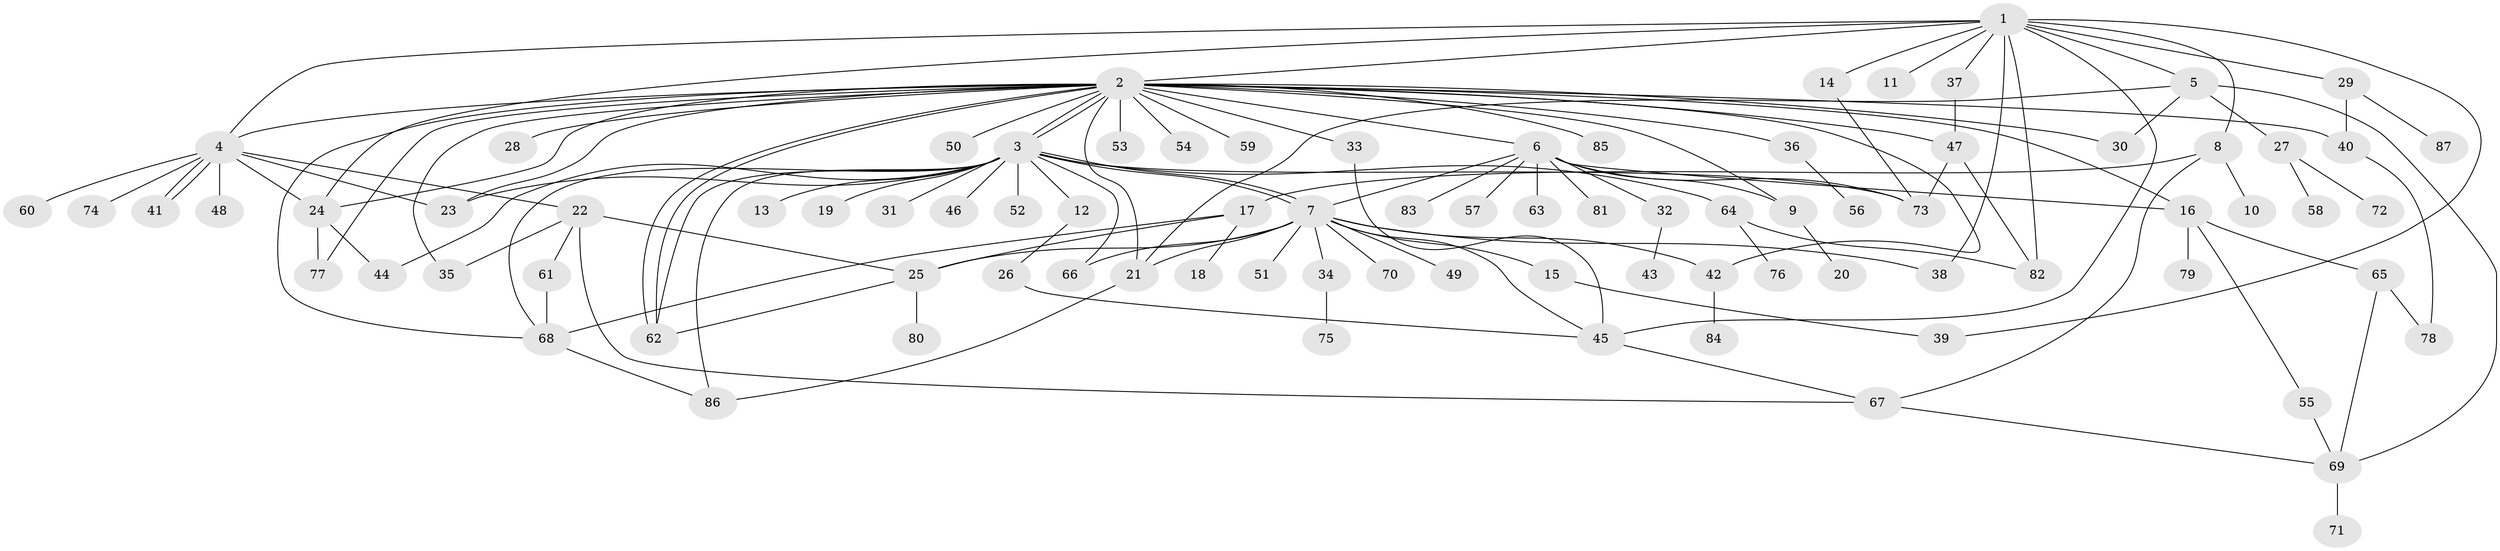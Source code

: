 // Generated by graph-tools (version 1.1) at 2025/48/03/09/25 04:48:32]
// undirected, 87 vertices, 133 edges
graph export_dot {
graph [start="1"]
  node [color=gray90,style=filled];
  1;
  2;
  3;
  4;
  5;
  6;
  7;
  8;
  9;
  10;
  11;
  12;
  13;
  14;
  15;
  16;
  17;
  18;
  19;
  20;
  21;
  22;
  23;
  24;
  25;
  26;
  27;
  28;
  29;
  30;
  31;
  32;
  33;
  34;
  35;
  36;
  37;
  38;
  39;
  40;
  41;
  42;
  43;
  44;
  45;
  46;
  47;
  48;
  49;
  50;
  51;
  52;
  53;
  54;
  55;
  56;
  57;
  58;
  59;
  60;
  61;
  62;
  63;
  64;
  65;
  66;
  67;
  68;
  69;
  70;
  71;
  72;
  73;
  74;
  75;
  76;
  77;
  78;
  79;
  80;
  81;
  82;
  83;
  84;
  85;
  86;
  87;
  1 -- 2;
  1 -- 4;
  1 -- 5;
  1 -- 8;
  1 -- 11;
  1 -- 14;
  1 -- 24;
  1 -- 29;
  1 -- 37;
  1 -- 38;
  1 -- 39;
  1 -- 45;
  1 -- 82;
  2 -- 3;
  2 -- 3;
  2 -- 4;
  2 -- 6;
  2 -- 9;
  2 -- 16;
  2 -- 21;
  2 -- 23;
  2 -- 24;
  2 -- 28;
  2 -- 30;
  2 -- 33;
  2 -- 35;
  2 -- 36;
  2 -- 40;
  2 -- 42;
  2 -- 47;
  2 -- 50;
  2 -- 53;
  2 -- 54;
  2 -- 59;
  2 -- 62;
  2 -- 62;
  2 -- 68;
  2 -- 77;
  2 -- 85;
  3 -- 7;
  3 -- 7;
  3 -- 12;
  3 -- 13;
  3 -- 19;
  3 -- 23;
  3 -- 31;
  3 -- 44;
  3 -- 46;
  3 -- 52;
  3 -- 62;
  3 -- 64;
  3 -- 66;
  3 -- 68;
  3 -- 73;
  3 -- 86;
  4 -- 22;
  4 -- 23;
  4 -- 24;
  4 -- 41;
  4 -- 41;
  4 -- 48;
  4 -- 60;
  4 -- 74;
  5 -- 21;
  5 -- 27;
  5 -- 30;
  5 -- 69;
  6 -- 7;
  6 -- 9;
  6 -- 16;
  6 -- 32;
  6 -- 57;
  6 -- 63;
  6 -- 73;
  6 -- 81;
  6 -- 83;
  7 -- 15;
  7 -- 21;
  7 -- 25;
  7 -- 34;
  7 -- 38;
  7 -- 42;
  7 -- 45;
  7 -- 49;
  7 -- 51;
  7 -- 66;
  7 -- 70;
  8 -- 10;
  8 -- 17;
  8 -- 67;
  9 -- 20;
  12 -- 26;
  14 -- 73;
  15 -- 39;
  16 -- 55;
  16 -- 65;
  16 -- 79;
  17 -- 18;
  17 -- 25;
  17 -- 68;
  21 -- 86;
  22 -- 25;
  22 -- 35;
  22 -- 61;
  22 -- 67;
  24 -- 44;
  24 -- 77;
  25 -- 62;
  25 -- 80;
  26 -- 45;
  27 -- 58;
  27 -- 72;
  29 -- 40;
  29 -- 87;
  32 -- 43;
  33 -- 45;
  34 -- 75;
  36 -- 56;
  37 -- 47;
  40 -- 78;
  42 -- 84;
  45 -- 67;
  47 -- 73;
  47 -- 82;
  55 -- 69;
  61 -- 68;
  64 -- 76;
  64 -- 82;
  65 -- 69;
  65 -- 78;
  67 -- 69;
  68 -- 86;
  69 -- 71;
}
